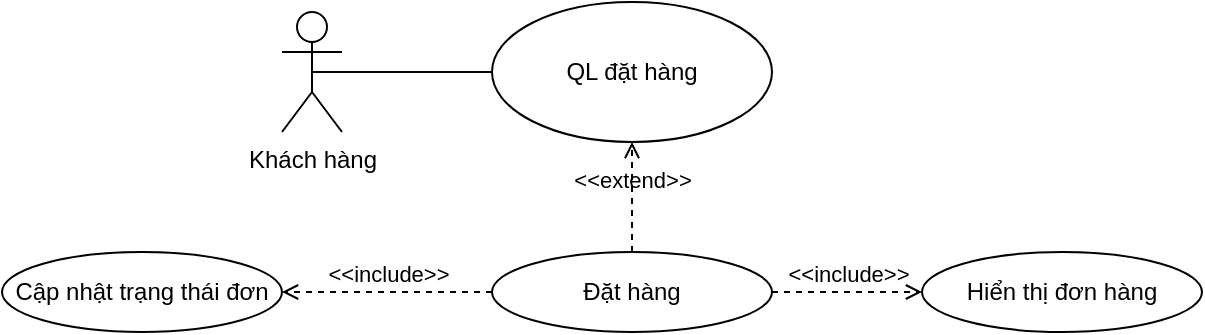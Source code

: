 <mxfile version="22.1.5" type="device">
  <diagram name="Page-1" id="RkmhBJ9YXuHi9S4Uj5_b">
    <mxGraphModel dx="870" dy="473" grid="1" gridSize="10" guides="1" tooltips="1" connect="1" arrows="1" fold="1" page="1" pageScale="1" pageWidth="850" pageHeight="1100" math="0" shadow="0">
      <root>
        <mxCell id="0" />
        <mxCell id="1" parent="0" />
        <mxCell id="piGCm9Gw1Fv8Z7XU30e3-2" value="Khách hàng" style="shape=umlActor;verticalLabelPosition=bottom;verticalAlign=top;html=1;" parent="1" vertex="1">
          <mxGeometry x="180" y="190" width="30" height="60" as="geometry" />
        </mxCell>
        <mxCell id="piGCm9Gw1Fv8Z7XU30e3-3" value="QL đặt hàng" style="ellipse;whiteSpace=wrap;html=1;" parent="1" vertex="1">
          <mxGeometry x="285" y="185" width="140" height="70" as="geometry" />
        </mxCell>
        <mxCell id="piGCm9Gw1Fv8Z7XU30e3-5" value="Hiển thị đơn hàng" style="ellipse;whiteSpace=wrap;html=1;" parent="1" vertex="1">
          <mxGeometry x="500" y="310" width="140" height="40" as="geometry" />
        </mxCell>
        <mxCell id="piGCm9Gw1Fv8Z7XU30e3-8" value="" style="endArrow=none;html=1;rounded=0;exitX=0.5;exitY=0.5;exitDx=0;exitDy=0;exitPerimeter=0;entryX=0;entryY=0.5;entryDx=0;entryDy=0;" parent="1" source="piGCm9Gw1Fv8Z7XU30e3-2" target="piGCm9Gw1Fv8Z7XU30e3-3" edge="1">
          <mxGeometry width="50" height="50" relative="1" as="geometry">
            <mxPoint x="400" y="270" as="sourcePoint" />
            <mxPoint x="280" y="220" as="targetPoint" />
          </mxGeometry>
        </mxCell>
        <mxCell id="Yjuwr4kBgmbc6ra5Dw6d-1" value="&amp;lt;&amp;lt;extend&amp;gt;&amp;gt;" style="html=1;verticalAlign=bottom;labelBackgroundColor=none;endArrow=open;endFill=0;dashed=1;rounded=0;entryX=0.5;entryY=1;entryDx=0;entryDy=0;exitX=0.5;exitY=0;exitDx=0;exitDy=0;" parent="1" source="Yjuwr4kBgmbc6ra5Dw6d-2" target="piGCm9Gw1Fv8Z7XU30e3-3" edge="1">
          <mxGeometry width="160" relative="1" as="geometry">
            <mxPoint x="605" y="330" as="sourcePoint" />
            <mxPoint x="410" y="310" as="targetPoint" />
          </mxGeometry>
        </mxCell>
        <mxCell id="Yjuwr4kBgmbc6ra5Dw6d-2" value="Đặt hàng" style="ellipse;whiteSpace=wrap;html=1;" parent="1" vertex="1">
          <mxGeometry x="285" y="310" width="140" height="40" as="geometry" />
        </mxCell>
        <mxCell id="C-emvYGVgGfAdvszEP4K-1" value="&amp;lt;&amp;lt;include&amp;gt;&amp;gt;" style="html=1;verticalAlign=bottom;labelBackgroundColor=none;endArrow=open;endFill=0;dashed=1;rounded=0;exitX=1;exitY=0.5;exitDx=0;exitDy=0;entryX=0;entryY=0.5;entryDx=0;entryDy=0;" parent="1" source="Yjuwr4kBgmbc6ra5Dw6d-2" target="piGCm9Gw1Fv8Z7XU30e3-5" edge="1">
          <mxGeometry width="160" relative="1" as="geometry">
            <mxPoint x="430" y="329.5" as="sourcePoint" />
            <mxPoint x="590" y="329.5" as="targetPoint" />
          </mxGeometry>
        </mxCell>
        <mxCell id="Hqv446GPLqdMR-rpVVsx-1" value="&amp;lt;&amp;lt;include&amp;gt;&amp;gt;" style="html=1;verticalAlign=bottom;labelBackgroundColor=none;endArrow=open;endFill=0;dashed=1;rounded=0;exitX=0;exitY=0.5;exitDx=0;exitDy=0;entryX=1;entryY=0.5;entryDx=0;entryDy=0;" edge="1" target="Hqv446GPLqdMR-rpVVsx-2" parent="1" source="Yjuwr4kBgmbc6ra5Dw6d-2">
          <mxGeometry width="160" relative="1" as="geometry">
            <mxPoint x="-5" y="340" as="sourcePoint" />
            <mxPoint x="160" y="339.5" as="targetPoint" />
          </mxGeometry>
        </mxCell>
        <mxCell id="Hqv446GPLqdMR-rpVVsx-2" value="Cập nhật trạng thái đơn" style="ellipse;whiteSpace=wrap;html=1;" vertex="1" parent="1">
          <mxGeometry x="40" y="310" width="140" height="40" as="geometry" />
        </mxCell>
      </root>
    </mxGraphModel>
  </diagram>
</mxfile>
